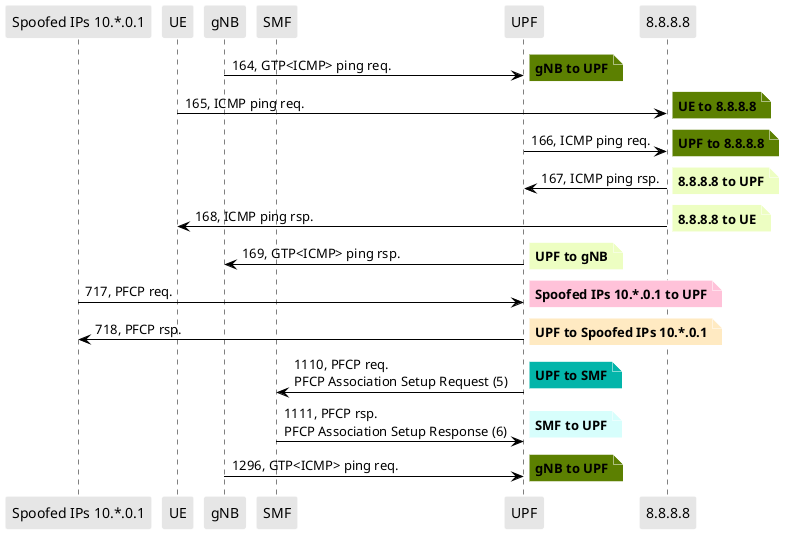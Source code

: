 @startuml
skinparam shadowing false
skinparam NoteBorderColor white
skinparam sequence {
    ArrowColor black
    LifeLineBorderColor black
    LifeLineBackgroundColor black
    ParticipantBorderColor white
    ParticipantBackgroundColor #e6e6e6
}
participant "Spoofed IPs 10.*.0.1"
participant "UE"
participant "gNB"
participant "SMF"
participant "UPF"

"gNB" -> "UPF": 164, GTP<ICMP> ping req.

note right #5C8001
**gNB to UPF**
end note

"UE" -> "8.8.8.8": 165, ICMP ping req.

note right #5C8001
**UE to 8.8.8.8**
end note

"UPF" -> "8.8.8.8": 166, ICMP ping req.

note right #5C8001
**UPF to 8.8.8.8**
end note

"8.8.8.8" -> "UPF": 167, ICMP ping rsp.

note right #EDFEC2
**8.8.8.8 to UPF**
end note

"8.8.8.8" -> "UE": 168, ICMP ping rsp.

note right #EDFEC2
**8.8.8.8 to UE**
end note

"UPF" -> "gNB": 169, GTP<ICMP> ping rsp.

note right #EDFEC2
**UPF to gNB**
end note
"Spoofed IPs 10.*.0.1" -> "UPF": 717, PFCP req.

note right #FFC2D9
**Spoofed IPs 10.*.0.1 to UPF**
end note

"UPF" -> "Spoofed IPs 10.*.0.1": 718, PFCP rsp.

note right #FFEAC2
**UPF to Spoofed IPs 10.*.0.1**
end note

"UPF" -> "SMF": 1110, PFCP req.\nPFCP Association Setup Request (5)

note right #03B5AA
**UPF to SMF**
end note

"SMF" -> "UPF": 1111, PFCP rsp.\nPFCP Association Setup Response (6)

note right #D7FEFC
**SMF to UPF**
end note

"gNB" -> "UPF": 1296, GTP<ICMP> ping req.

note right #5C8001
**gNB to UPF**
end note

@enduml





